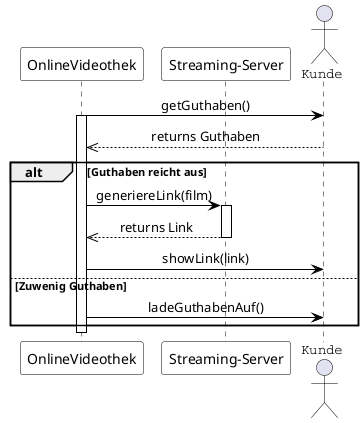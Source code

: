 @startuml Sequenzdiagramm Online-Videothek
skinparam linetype ortho

skinparam sequenceMessageAlign center

skinparam sequence {
ArrowColor Black
ActorBorderColor Black
ActorFontName Courier
LifeLineBorderColor Black
LifeLineBackgroundColor White

ParticipantBorderColor Black
ParticipantBackgroundColor White

ArrowColor Black
ActorBorderColor Black

ActorBackgroundColor<< Human >> Black
}

participant OnlineVideothek as V
participant "Streaming-Server" as SS
actor Kunde as K

V -> K: getGuthaben()
activate V
K -->> V: returns Guthaben
alt Guthaben reicht aus
    V -> SS: generiereLink(film)
    activate SS
    SS -->> V: returns Link
    deactivate SS
    V -> K: showLink(link)
else Zuwenig Guthaben
    V -> K: ladeGuthabenAuf()
end
deactivate V
@enduml
